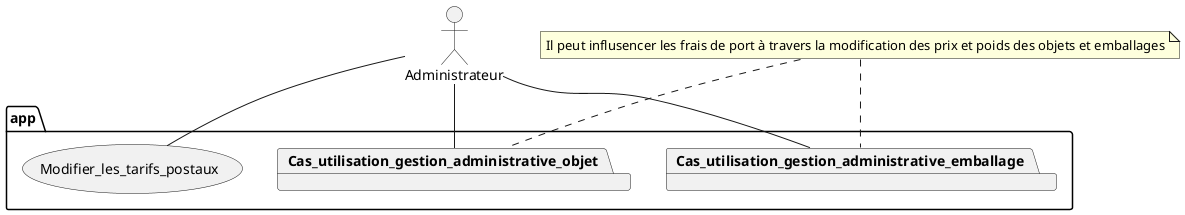 @startuml Gestion ds frais de ports

actor Administrateur

package  app {
    usecase Modifier_les_tarifs_postaux

    package Cas_utilisation_gestion_administrative_objet {

    }

    package Cas_utilisation_gestion_administrative_emballage {

    }
}

Administrateur -- Modifier_les_tarifs_postaux
Administrateur -- Cas_utilisation_gestion_administrative_emballage
Administrateur -- Cas_utilisation_gestion_administrative_objet


note "Il peut influsencer les frais de port à travers la modification des prix et poids des objets et emballages" as N1
N1 .. Cas_utilisation_gestion_administrative_emballage
N1 .. Cas_utilisation_gestion_administrative_objet

@enduml
